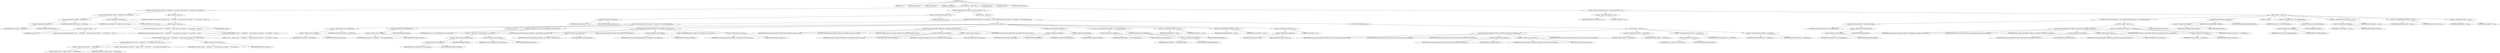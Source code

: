digraph "write" {  
"484" [label = <(METHOD,write)<SUB>266</SUB>> ]
"62" [label = <(PARAM,this)<SUB>266</SUB>> ]
"485" [label = <(PARAM,byte[] wBuf)<SUB>266</SUB>> ]
"486" [label = <(PARAM,int wOffset)<SUB>266</SUB>> ]
"487" [label = <(PARAM,int numToWrite)<SUB>266</SUB>> ]
"488" [label = <(BLOCK,&lt;empty&gt;,&lt;empty&gt;)<SUB>266</SUB>> ]
"489" [label = <(CONTROL_STRUCTURE,if ((this.currBytes + numToWrite) &gt; this.currSize),if ((this.currBytes + numToWrite) &gt; this.currSize))<SUB>267</SUB>> ]
"490" [label = <(&lt;operator&gt;.greaterThan,(this.currBytes + numToWrite) &gt; this.currSize)<SUB>267</SUB>> ]
"491" [label = <(&lt;operator&gt;.addition,this.currBytes + numToWrite)<SUB>267</SUB>> ]
"492" [label = <(&lt;operator&gt;.fieldAccess,this.currBytes)<SUB>267</SUB>> ]
"61" [label = <(IDENTIFIER,this,this.currBytes + numToWrite)<SUB>267</SUB>> ]
"493" [label = <(FIELD_IDENTIFIER,currBytes,currBytes)<SUB>267</SUB>> ]
"494" [label = <(IDENTIFIER,numToWrite,this.currBytes + numToWrite)<SUB>267</SUB>> ]
"495" [label = <(&lt;operator&gt;.fieldAccess,this.currSize)<SUB>267</SUB>> ]
"63" [label = <(IDENTIFIER,this,(this.currBytes + numToWrite) &gt; this.currSize)<SUB>267</SUB>> ]
"496" [label = <(FIELD_IDENTIFIER,currSize,currSize)<SUB>267</SUB>> ]
"497" [label = <(BLOCK,&lt;empty&gt;,&lt;empty&gt;)<SUB>267</SUB>> ]
"498" [label = <(&lt;operator&gt;.throw,throw new IOException(&quot;request to write '&quot; + numToWrite + &quot;' bytes exceeds size in header of '&quot; + this.currSize + &quot;' bytes&quot;);)<SUB>268</SUB>> ]
"499" [label = <(BLOCK,&lt;empty&gt;,&lt;empty&gt;)<SUB>268</SUB>> ]
"500" [label = <(&lt;operator&gt;.assignment,&lt;empty&gt;)> ]
"501" [label = <(IDENTIFIER,$obj4,&lt;empty&gt;)> ]
"502" [label = <(&lt;operator&gt;.alloc,new IOException(&quot;request to write '&quot; + numToWrite + &quot;' bytes exceeds size in header of '&quot; + this.currSize + &quot;' bytes&quot;))<SUB>268</SUB>> ]
"503" [label = <(&lt;init&gt;,new IOException(&quot;request to write '&quot; + numToWrite + &quot;' bytes exceeds size in header of '&quot; + this.currSize + &quot;' bytes&quot;))<SUB>268</SUB>> ]
"504" [label = <(IDENTIFIER,$obj4,new IOException(&quot;request to write '&quot; + numToWrite + &quot;' bytes exceeds size in header of '&quot; + this.currSize + &quot;' bytes&quot;))> ]
"505" [label = <(&lt;operator&gt;.addition,&quot;request to write '&quot; + numToWrite + &quot;' bytes exceeds size in header of '&quot; + this.currSize + &quot;' bytes&quot;)<SUB>268</SUB>> ]
"506" [label = <(&lt;operator&gt;.addition,&quot;request to write '&quot; + numToWrite + &quot;' bytes exceeds size in header of '&quot; + this.currSize)<SUB>268</SUB>> ]
"507" [label = <(&lt;operator&gt;.addition,&quot;request to write '&quot; + numToWrite + &quot;' bytes exceeds size in header of '&quot;)<SUB>268</SUB>> ]
"508" [label = <(&lt;operator&gt;.addition,&quot;request to write '&quot; + numToWrite)<SUB>268</SUB>> ]
"509" [label = <(LITERAL,&quot;request to write '&quot;,&quot;request to write '&quot; + numToWrite)<SUB>268</SUB>> ]
"510" [label = <(IDENTIFIER,numToWrite,&quot;request to write '&quot; + numToWrite)<SUB>268</SUB>> ]
"511" [label = <(LITERAL,&quot;' bytes exceeds size in header of '&quot;,&quot;request to write '&quot; + numToWrite + &quot;' bytes exceeds size in header of '&quot;)<SUB>269</SUB>> ]
"512" [label = <(&lt;operator&gt;.fieldAccess,this.currSize)<SUB>270</SUB>> ]
"64" [label = <(IDENTIFIER,this,&quot;request to write '&quot; + numToWrite + &quot;' bytes exceeds size in header of '&quot; + this.currSize)<SUB>270</SUB>> ]
"513" [label = <(FIELD_IDENTIFIER,currSize,currSize)<SUB>270</SUB>> ]
"514" [label = <(LITERAL,&quot;' bytes&quot;,&quot;request to write '&quot; + numToWrite + &quot;' bytes exceeds size in header of '&quot; + this.currSize + &quot;' bytes&quot;)<SUB>270</SUB>> ]
"515" [label = <(IDENTIFIER,$obj4,&lt;empty&gt;)> ]
"516" [label = <(CONTROL_STRUCTURE,if (this.assemLen &gt; 0),if (this.assemLen &gt; 0))<SUB>281</SUB>> ]
"517" [label = <(&lt;operator&gt;.greaterThan,this.assemLen &gt; 0)<SUB>281</SUB>> ]
"518" [label = <(&lt;operator&gt;.fieldAccess,this.assemLen)<SUB>281</SUB>> ]
"65" [label = <(IDENTIFIER,this,this.assemLen &gt; 0)<SUB>281</SUB>> ]
"519" [label = <(FIELD_IDENTIFIER,assemLen,assemLen)<SUB>281</SUB>> ]
"520" [label = <(LITERAL,0,this.assemLen &gt; 0)<SUB>281</SUB>> ]
"521" [label = <(BLOCK,&lt;empty&gt;,&lt;empty&gt;)<SUB>281</SUB>> ]
"522" [label = <(CONTROL_STRUCTURE,if ((this.assemLen + numToWrite) &gt;= this.recordBuf.length),if ((this.assemLen + numToWrite) &gt;= this.recordBuf.length))<SUB>282</SUB>> ]
"523" [label = <(&lt;operator&gt;.greaterEqualsThan,(this.assemLen + numToWrite) &gt;= this.recordBuf.length)<SUB>282</SUB>> ]
"524" [label = <(&lt;operator&gt;.addition,this.assemLen + numToWrite)<SUB>282</SUB>> ]
"525" [label = <(&lt;operator&gt;.fieldAccess,this.assemLen)<SUB>282</SUB>> ]
"66" [label = <(IDENTIFIER,this,this.assemLen + numToWrite)<SUB>282</SUB>> ]
"526" [label = <(FIELD_IDENTIFIER,assemLen,assemLen)<SUB>282</SUB>> ]
"527" [label = <(IDENTIFIER,numToWrite,this.assemLen + numToWrite)<SUB>282</SUB>> ]
"528" [label = <(&lt;operator&gt;.fieldAccess,this.recordBuf.length)<SUB>282</SUB>> ]
"529" [label = <(&lt;operator&gt;.fieldAccess,this.recordBuf)<SUB>282</SUB>> ]
"67" [label = <(IDENTIFIER,this,(this.assemLen + numToWrite) &gt;= this.recordBuf.length)<SUB>282</SUB>> ]
"530" [label = <(FIELD_IDENTIFIER,recordBuf,recordBuf)<SUB>282</SUB>> ]
"531" [label = <(FIELD_IDENTIFIER,length,length)<SUB>282</SUB>> ]
"532" [label = <(BLOCK,&lt;empty&gt;,&lt;empty&gt;)<SUB>282</SUB>> ]
"533" [label = <(LOCAL,int aLen: int)> ]
"534" [label = <(&lt;operator&gt;.assignment,int aLen = this.recordBuf.length - this.assemLen)<SUB>283</SUB>> ]
"535" [label = <(IDENTIFIER,aLen,int aLen = this.recordBuf.length - this.assemLen)<SUB>283</SUB>> ]
"536" [label = <(&lt;operator&gt;.subtraction,this.recordBuf.length - this.assemLen)<SUB>283</SUB>> ]
"537" [label = <(&lt;operator&gt;.fieldAccess,this.recordBuf.length)<SUB>283</SUB>> ]
"538" [label = <(&lt;operator&gt;.fieldAccess,this.recordBuf)<SUB>283</SUB>> ]
"68" [label = <(IDENTIFIER,this,this.recordBuf.length - this.assemLen)<SUB>283</SUB>> ]
"539" [label = <(FIELD_IDENTIFIER,recordBuf,recordBuf)<SUB>283</SUB>> ]
"540" [label = <(FIELD_IDENTIFIER,length,length)<SUB>283</SUB>> ]
"541" [label = <(&lt;operator&gt;.fieldAccess,this.assemLen)<SUB>283</SUB>> ]
"69" [label = <(IDENTIFIER,this,this.recordBuf.length - this.assemLen)<SUB>283</SUB>> ]
"542" [label = <(FIELD_IDENTIFIER,assemLen,assemLen)<SUB>283</SUB>> ]
"543" [label = <(arraycopy,System.arraycopy(this.assemBuf, 0, this.recordBuf, 0, this.assemLen))<SUB>285</SUB>> ]
"544" [label = <(IDENTIFIER,System,System.arraycopy(this.assemBuf, 0, this.recordBuf, 0, this.assemLen))<SUB>285</SUB>> ]
"545" [label = <(&lt;operator&gt;.fieldAccess,this.assemBuf)<SUB>285</SUB>> ]
"70" [label = <(IDENTIFIER,this,System.arraycopy(this.assemBuf, 0, this.recordBuf, 0, this.assemLen))<SUB>285</SUB>> ]
"546" [label = <(FIELD_IDENTIFIER,assemBuf,assemBuf)<SUB>285</SUB>> ]
"547" [label = <(LITERAL,0,System.arraycopy(this.assemBuf, 0, this.recordBuf, 0, this.assemLen))<SUB>285</SUB>> ]
"548" [label = <(&lt;operator&gt;.fieldAccess,this.recordBuf)<SUB>285</SUB>> ]
"71" [label = <(IDENTIFIER,this,System.arraycopy(this.assemBuf, 0, this.recordBuf, 0, this.assemLen))<SUB>285</SUB>> ]
"549" [label = <(FIELD_IDENTIFIER,recordBuf,recordBuf)<SUB>285</SUB>> ]
"550" [label = <(LITERAL,0,System.arraycopy(this.assemBuf, 0, this.recordBuf, 0, this.assemLen))<SUB>285</SUB>> ]
"551" [label = <(&lt;operator&gt;.fieldAccess,this.assemLen)<SUB>286</SUB>> ]
"72" [label = <(IDENTIFIER,this,System.arraycopy(this.assemBuf, 0, this.recordBuf, 0, this.assemLen))<SUB>286</SUB>> ]
"552" [label = <(FIELD_IDENTIFIER,assemLen,assemLen)<SUB>286</SUB>> ]
"553" [label = <(arraycopy,System.arraycopy(wBuf, wOffset, this.recordBuf, this.assemLen, aLen))<SUB>287</SUB>> ]
"554" [label = <(IDENTIFIER,System,System.arraycopy(wBuf, wOffset, this.recordBuf, this.assemLen, aLen))<SUB>287</SUB>> ]
"555" [label = <(IDENTIFIER,wBuf,System.arraycopy(wBuf, wOffset, this.recordBuf, this.assemLen, aLen))<SUB>287</SUB>> ]
"556" [label = <(IDENTIFIER,wOffset,System.arraycopy(wBuf, wOffset, this.recordBuf, this.assemLen, aLen))<SUB>287</SUB>> ]
"557" [label = <(&lt;operator&gt;.fieldAccess,this.recordBuf)<SUB>287</SUB>> ]
"73" [label = <(IDENTIFIER,this,System.arraycopy(wBuf, wOffset, this.recordBuf, this.assemLen, aLen))<SUB>287</SUB>> ]
"558" [label = <(FIELD_IDENTIFIER,recordBuf,recordBuf)<SUB>287</SUB>> ]
"559" [label = <(&lt;operator&gt;.fieldAccess,this.assemLen)<SUB>288</SUB>> ]
"74" [label = <(IDENTIFIER,this,System.arraycopy(wBuf, wOffset, this.recordBuf, this.assemLen, aLen))<SUB>288</SUB>> ]
"560" [label = <(FIELD_IDENTIFIER,assemLen,assemLen)<SUB>288</SUB>> ]
"561" [label = <(IDENTIFIER,aLen,System.arraycopy(wBuf, wOffset, this.recordBuf, this.assemLen, aLen))<SUB>288</SUB>> ]
"562" [label = <(writeRecord,writeRecord(this.recordBuf))<SUB>289</SUB>> ]
"563" [label = <(&lt;operator&gt;.fieldAccess,this.buffer)<SUB>289</SUB>> ]
"76" [label = <(IDENTIFIER,this,writeRecord(this.recordBuf))<SUB>289</SUB>> ]
"564" [label = <(FIELD_IDENTIFIER,buffer,buffer)<SUB>289</SUB>> ]
"565" [label = <(&lt;operator&gt;.fieldAccess,this.recordBuf)<SUB>289</SUB>> ]
"75" [label = <(IDENTIFIER,this,writeRecord(this.recordBuf))<SUB>289</SUB>> ]
"566" [label = <(FIELD_IDENTIFIER,recordBuf,recordBuf)<SUB>289</SUB>> ]
"567" [label = <(&lt;operator&gt;.assignmentPlus,this.currBytes += this.recordBuf.length)<SUB>291</SUB>> ]
"568" [label = <(&lt;operator&gt;.fieldAccess,this.currBytes)<SUB>291</SUB>> ]
"77" [label = <(IDENTIFIER,this,this.currBytes += this.recordBuf.length)<SUB>291</SUB>> ]
"569" [label = <(FIELD_IDENTIFIER,currBytes,currBytes)<SUB>291</SUB>> ]
"570" [label = <(&lt;operator&gt;.fieldAccess,this.recordBuf.length)<SUB>291</SUB>> ]
"571" [label = <(&lt;operator&gt;.fieldAccess,this.recordBuf)<SUB>291</SUB>> ]
"78" [label = <(IDENTIFIER,this,this.currBytes += this.recordBuf.length)<SUB>291</SUB>> ]
"572" [label = <(FIELD_IDENTIFIER,recordBuf,recordBuf)<SUB>291</SUB>> ]
"573" [label = <(FIELD_IDENTIFIER,length,length)<SUB>291</SUB>> ]
"574" [label = <(&lt;operator&gt;.assignmentPlus,wOffset += aLen)<SUB>292</SUB>> ]
"575" [label = <(IDENTIFIER,wOffset,wOffset += aLen)<SUB>292</SUB>> ]
"576" [label = <(IDENTIFIER,aLen,wOffset += aLen)<SUB>292</SUB>> ]
"577" [label = <(&lt;operator&gt;.assignmentMinus,numToWrite -= aLen)<SUB>293</SUB>> ]
"578" [label = <(IDENTIFIER,numToWrite,numToWrite -= aLen)<SUB>293</SUB>> ]
"579" [label = <(IDENTIFIER,aLen,numToWrite -= aLen)<SUB>293</SUB>> ]
"580" [label = <(&lt;operator&gt;.assignment,this.assemLen = 0)<SUB>294</SUB>> ]
"581" [label = <(&lt;operator&gt;.fieldAccess,this.assemLen)<SUB>294</SUB>> ]
"79" [label = <(IDENTIFIER,this,this.assemLen = 0)<SUB>294</SUB>> ]
"582" [label = <(FIELD_IDENTIFIER,assemLen,assemLen)<SUB>294</SUB>> ]
"583" [label = <(LITERAL,0,this.assemLen = 0)<SUB>294</SUB>> ]
"584" [label = <(CONTROL_STRUCTURE,else,else)<SUB>295</SUB>> ]
"585" [label = <(BLOCK,&lt;empty&gt;,&lt;empty&gt;)<SUB>295</SUB>> ]
"586" [label = <(arraycopy,System.arraycopy(wBuf, wOffset, this.assemBuf, this.assemLen, numToWrite))<SUB>296</SUB>> ]
"587" [label = <(IDENTIFIER,System,System.arraycopy(wBuf, wOffset, this.assemBuf, this.assemLen, numToWrite))<SUB>296</SUB>> ]
"588" [label = <(IDENTIFIER,wBuf,System.arraycopy(wBuf, wOffset, this.assemBuf, this.assemLen, numToWrite))<SUB>296</SUB>> ]
"589" [label = <(IDENTIFIER,wOffset,System.arraycopy(wBuf, wOffset, this.assemBuf, this.assemLen, numToWrite))<SUB>296</SUB>> ]
"590" [label = <(&lt;operator&gt;.fieldAccess,this.assemBuf)<SUB>296</SUB>> ]
"80" [label = <(IDENTIFIER,this,System.arraycopy(wBuf, wOffset, this.assemBuf, this.assemLen, numToWrite))<SUB>296</SUB>> ]
"591" [label = <(FIELD_IDENTIFIER,assemBuf,assemBuf)<SUB>296</SUB>> ]
"592" [label = <(&lt;operator&gt;.fieldAccess,this.assemLen)<SUB>296</SUB>> ]
"81" [label = <(IDENTIFIER,this,System.arraycopy(wBuf, wOffset, this.assemBuf, this.assemLen, numToWrite))<SUB>296</SUB>> ]
"593" [label = <(FIELD_IDENTIFIER,assemLen,assemLen)<SUB>296</SUB>> ]
"594" [label = <(IDENTIFIER,numToWrite,System.arraycopy(wBuf, wOffset, this.assemBuf, this.assemLen, numToWrite))<SUB>297</SUB>> ]
"595" [label = <(&lt;operator&gt;.assignmentPlus,wOffset += numToWrite)<SUB>299</SUB>> ]
"596" [label = <(IDENTIFIER,wOffset,wOffset += numToWrite)<SUB>299</SUB>> ]
"597" [label = <(IDENTIFIER,numToWrite,wOffset += numToWrite)<SUB>299</SUB>> ]
"598" [label = <(&lt;operator&gt;.assignmentPlus,this.assemLen += numToWrite)<SUB>300</SUB>> ]
"599" [label = <(&lt;operator&gt;.fieldAccess,this.assemLen)<SUB>300</SUB>> ]
"82" [label = <(IDENTIFIER,this,this.assemLen += numToWrite)<SUB>300</SUB>> ]
"600" [label = <(FIELD_IDENTIFIER,assemLen,assemLen)<SUB>300</SUB>> ]
"601" [label = <(IDENTIFIER,numToWrite,this.assemLen += numToWrite)<SUB>300</SUB>> ]
"602" [label = <(&lt;operator&gt;.assignmentMinus,numToWrite -= numToWrite)<SUB>301</SUB>> ]
"603" [label = <(IDENTIFIER,numToWrite,numToWrite -= numToWrite)<SUB>301</SUB>> ]
"604" [label = <(IDENTIFIER,numToWrite,numToWrite -= numToWrite)<SUB>301</SUB>> ]
"605" [label = <(CONTROL_STRUCTURE,while (numToWrite &gt; 0),while (numToWrite &gt; 0))<SUB>310</SUB>> ]
"606" [label = <(&lt;operator&gt;.greaterThan,numToWrite &gt; 0)<SUB>310</SUB>> ]
"607" [label = <(IDENTIFIER,numToWrite,numToWrite &gt; 0)<SUB>310</SUB>> ]
"608" [label = <(LITERAL,0,numToWrite &gt; 0)<SUB>310</SUB>> ]
"609" [label = <(BLOCK,&lt;empty&gt;,&lt;empty&gt;)<SUB>310</SUB>> ]
"610" [label = <(CONTROL_STRUCTURE,if (numToWrite &lt; this.recordBuf.length),if (numToWrite &lt; this.recordBuf.length))<SUB>311</SUB>> ]
"611" [label = <(&lt;operator&gt;.lessThan,numToWrite &lt; this.recordBuf.length)<SUB>311</SUB>> ]
"612" [label = <(IDENTIFIER,numToWrite,numToWrite &lt; this.recordBuf.length)<SUB>311</SUB>> ]
"613" [label = <(&lt;operator&gt;.fieldAccess,this.recordBuf.length)<SUB>311</SUB>> ]
"614" [label = <(&lt;operator&gt;.fieldAccess,this.recordBuf)<SUB>311</SUB>> ]
"83" [label = <(IDENTIFIER,this,numToWrite &lt; this.recordBuf.length)<SUB>311</SUB>> ]
"615" [label = <(FIELD_IDENTIFIER,recordBuf,recordBuf)<SUB>311</SUB>> ]
"616" [label = <(FIELD_IDENTIFIER,length,length)<SUB>311</SUB>> ]
"617" [label = <(BLOCK,&lt;empty&gt;,&lt;empty&gt;)<SUB>311</SUB>> ]
"618" [label = <(arraycopy,System.arraycopy(wBuf, wOffset, this.assemBuf, this.assemLen, numToWrite))<SUB>312</SUB>> ]
"619" [label = <(IDENTIFIER,System,System.arraycopy(wBuf, wOffset, this.assemBuf, this.assemLen, numToWrite))<SUB>312</SUB>> ]
"620" [label = <(IDENTIFIER,wBuf,System.arraycopy(wBuf, wOffset, this.assemBuf, this.assemLen, numToWrite))<SUB>312</SUB>> ]
"621" [label = <(IDENTIFIER,wOffset,System.arraycopy(wBuf, wOffset, this.assemBuf, this.assemLen, numToWrite))<SUB>312</SUB>> ]
"622" [label = <(&lt;operator&gt;.fieldAccess,this.assemBuf)<SUB>312</SUB>> ]
"84" [label = <(IDENTIFIER,this,System.arraycopy(wBuf, wOffset, this.assemBuf, this.assemLen, numToWrite))<SUB>312</SUB>> ]
"623" [label = <(FIELD_IDENTIFIER,assemBuf,assemBuf)<SUB>312</SUB>> ]
"624" [label = <(&lt;operator&gt;.fieldAccess,this.assemLen)<SUB>312</SUB>> ]
"85" [label = <(IDENTIFIER,this,System.arraycopy(wBuf, wOffset, this.assemBuf, this.assemLen, numToWrite))<SUB>312</SUB>> ]
"625" [label = <(FIELD_IDENTIFIER,assemLen,assemLen)<SUB>312</SUB>> ]
"626" [label = <(IDENTIFIER,numToWrite,System.arraycopy(wBuf, wOffset, this.assemBuf, this.assemLen, numToWrite))<SUB>313</SUB>> ]
"627" [label = <(&lt;operator&gt;.assignmentPlus,this.assemLen += numToWrite)<SUB>315</SUB>> ]
"628" [label = <(&lt;operator&gt;.fieldAccess,this.assemLen)<SUB>315</SUB>> ]
"86" [label = <(IDENTIFIER,this,this.assemLen += numToWrite)<SUB>315</SUB>> ]
"629" [label = <(FIELD_IDENTIFIER,assemLen,assemLen)<SUB>315</SUB>> ]
"630" [label = <(IDENTIFIER,numToWrite,this.assemLen += numToWrite)<SUB>315</SUB>> ]
"631" [label = <(CONTROL_STRUCTURE,break;,break;)<SUB>317</SUB>> ]
"632" [label = <(writeRecord,writeRecord(wBuf, wOffset))<SUB>320</SUB>> ]
"633" [label = <(&lt;operator&gt;.fieldAccess,this.buffer)<SUB>320</SUB>> ]
"87" [label = <(IDENTIFIER,this,writeRecord(wBuf, wOffset))<SUB>320</SUB>> ]
"634" [label = <(FIELD_IDENTIFIER,buffer,buffer)<SUB>320</SUB>> ]
"635" [label = <(IDENTIFIER,wBuf,writeRecord(wBuf, wOffset))<SUB>320</SUB>> ]
"636" [label = <(IDENTIFIER,wOffset,writeRecord(wBuf, wOffset))<SUB>320</SUB>> ]
"637" [label = <(LOCAL,int num: int)> ]
"638" [label = <(&lt;operator&gt;.assignment,int num = this.recordBuf.length)<SUB>322</SUB>> ]
"639" [label = <(IDENTIFIER,num,int num = this.recordBuf.length)<SUB>322</SUB>> ]
"640" [label = <(&lt;operator&gt;.fieldAccess,this.recordBuf.length)<SUB>322</SUB>> ]
"641" [label = <(&lt;operator&gt;.fieldAccess,this.recordBuf)<SUB>322</SUB>> ]
"88" [label = <(IDENTIFIER,this,int num = this.recordBuf.length)<SUB>322</SUB>> ]
"642" [label = <(FIELD_IDENTIFIER,recordBuf,recordBuf)<SUB>322</SUB>> ]
"643" [label = <(FIELD_IDENTIFIER,length,length)<SUB>322</SUB>> ]
"644" [label = <(&lt;operator&gt;.assignmentPlus,this.currBytes += num)<SUB>324</SUB>> ]
"645" [label = <(&lt;operator&gt;.fieldAccess,this.currBytes)<SUB>324</SUB>> ]
"89" [label = <(IDENTIFIER,this,this.currBytes += num)<SUB>324</SUB>> ]
"646" [label = <(FIELD_IDENTIFIER,currBytes,currBytes)<SUB>324</SUB>> ]
"647" [label = <(IDENTIFIER,num,this.currBytes += num)<SUB>324</SUB>> ]
"648" [label = <(&lt;operator&gt;.assignmentMinus,numToWrite -= num)<SUB>325</SUB>> ]
"649" [label = <(IDENTIFIER,numToWrite,numToWrite -= num)<SUB>325</SUB>> ]
"650" [label = <(IDENTIFIER,num,numToWrite -= num)<SUB>325</SUB>> ]
"651" [label = <(&lt;operator&gt;.assignmentPlus,wOffset += num)<SUB>326</SUB>> ]
"652" [label = <(IDENTIFIER,wOffset,wOffset += num)<SUB>326</SUB>> ]
"653" [label = <(IDENTIFIER,num,wOffset += num)<SUB>326</SUB>> ]
"654" [label = <(MODIFIER,PUBLIC)> ]
"655" [label = <(MODIFIER,VIRTUAL)> ]
"656" [label = <(METHOD_RETURN,void)<SUB>266</SUB>> ]
  "484" -> "62" 
  "484" -> "485" 
  "484" -> "486" 
  "484" -> "487" 
  "484" -> "488" 
  "484" -> "654" 
  "484" -> "655" 
  "484" -> "656" 
  "488" -> "489" 
  "488" -> "516" 
  "488" -> "605" 
  "489" -> "490" 
  "489" -> "497" 
  "490" -> "491" 
  "490" -> "495" 
  "491" -> "492" 
  "491" -> "494" 
  "492" -> "61" 
  "492" -> "493" 
  "495" -> "63" 
  "495" -> "496" 
  "497" -> "498" 
  "498" -> "499" 
  "499" -> "500" 
  "499" -> "503" 
  "499" -> "515" 
  "500" -> "501" 
  "500" -> "502" 
  "503" -> "504" 
  "503" -> "505" 
  "505" -> "506" 
  "505" -> "514" 
  "506" -> "507" 
  "506" -> "512" 
  "507" -> "508" 
  "507" -> "511" 
  "508" -> "509" 
  "508" -> "510" 
  "512" -> "64" 
  "512" -> "513" 
  "516" -> "517" 
  "516" -> "521" 
  "517" -> "518" 
  "517" -> "520" 
  "518" -> "65" 
  "518" -> "519" 
  "521" -> "522" 
  "522" -> "523" 
  "522" -> "532" 
  "522" -> "584" 
  "523" -> "524" 
  "523" -> "528" 
  "524" -> "525" 
  "524" -> "527" 
  "525" -> "66" 
  "525" -> "526" 
  "528" -> "529" 
  "528" -> "531" 
  "529" -> "67" 
  "529" -> "530" 
  "532" -> "533" 
  "532" -> "534" 
  "532" -> "543" 
  "532" -> "553" 
  "532" -> "562" 
  "532" -> "567" 
  "532" -> "574" 
  "532" -> "577" 
  "532" -> "580" 
  "534" -> "535" 
  "534" -> "536" 
  "536" -> "537" 
  "536" -> "541" 
  "537" -> "538" 
  "537" -> "540" 
  "538" -> "68" 
  "538" -> "539" 
  "541" -> "69" 
  "541" -> "542" 
  "543" -> "544" 
  "543" -> "545" 
  "543" -> "547" 
  "543" -> "548" 
  "543" -> "550" 
  "543" -> "551" 
  "545" -> "70" 
  "545" -> "546" 
  "548" -> "71" 
  "548" -> "549" 
  "551" -> "72" 
  "551" -> "552" 
  "553" -> "554" 
  "553" -> "555" 
  "553" -> "556" 
  "553" -> "557" 
  "553" -> "559" 
  "553" -> "561" 
  "557" -> "73" 
  "557" -> "558" 
  "559" -> "74" 
  "559" -> "560" 
  "562" -> "563" 
  "562" -> "565" 
  "563" -> "76" 
  "563" -> "564" 
  "565" -> "75" 
  "565" -> "566" 
  "567" -> "568" 
  "567" -> "570" 
  "568" -> "77" 
  "568" -> "569" 
  "570" -> "571" 
  "570" -> "573" 
  "571" -> "78" 
  "571" -> "572" 
  "574" -> "575" 
  "574" -> "576" 
  "577" -> "578" 
  "577" -> "579" 
  "580" -> "581" 
  "580" -> "583" 
  "581" -> "79" 
  "581" -> "582" 
  "584" -> "585" 
  "585" -> "586" 
  "585" -> "595" 
  "585" -> "598" 
  "585" -> "602" 
  "586" -> "587" 
  "586" -> "588" 
  "586" -> "589" 
  "586" -> "590" 
  "586" -> "592" 
  "586" -> "594" 
  "590" -> "80" 
  "590" -> "591" 
  "592" -> "81" 
  "592" -> "593" 
  "595" -> "596" 
  "595" -> "597" 
  "598" -> "599" 
  "598" -> "601" 
  "599" -> "82" 
  "599" -> "600" 
  "602" -> "603" 
  "602" -> "604" 
  "605" -> "606" 
  "605" -> "609" 
  "606" -> "607" 
  "606" -> "608" 
  "609" -> "610" 
  "609" -> "632" 
  "609" -> "637" 
  "609" -> "638" 
  "609" -> "644" 
  "609" -> "648" 
  "609" -> "651" 
  "610" -> "611" 
  "610" -> "617" 
  "611" -> "612" 
  "611" -> "613" 
  "613" -> "614" 
  "613" -> "616" 
  "614" -> "83" 
  "614" -> "615" 
  "617" -> "618" 
  "617" -> "627" 
  "617" -> "631" 
  "618" -> "619" 
  "618" -> "620" 
  "618" -> "621" 
  "618" -> "622" 
  "618" -> "624" 
  "618" -> "626" 
  "622" -> "84" 
  "622" -> "623" 
  "624" -> "85" 
  "624" -> "625" 
  "627" -> "628" 
  "627" -> "630" 
  "628" -> "86" 
  "628" -> "629" 
  "632" -> "633" 
  "632" -> "635" 
  "632" -> "636" 
  "633" -> "87" 
  "633" -> "634" 
  "638" -> "639" 
  "638" -> "640" 
  "640" -> "641" 
  "640" -> "643" 
  "641" -> "88" 
  "641" -> "642" 
  "644" -> "645" 
  "644" -> "647" 
  "645" -> "89" 
  "645" -> "646" 
  "648" -> "649" 
  "648" -> "650" 
  "651" -> "652" 
  "651" -> "653" 
}
